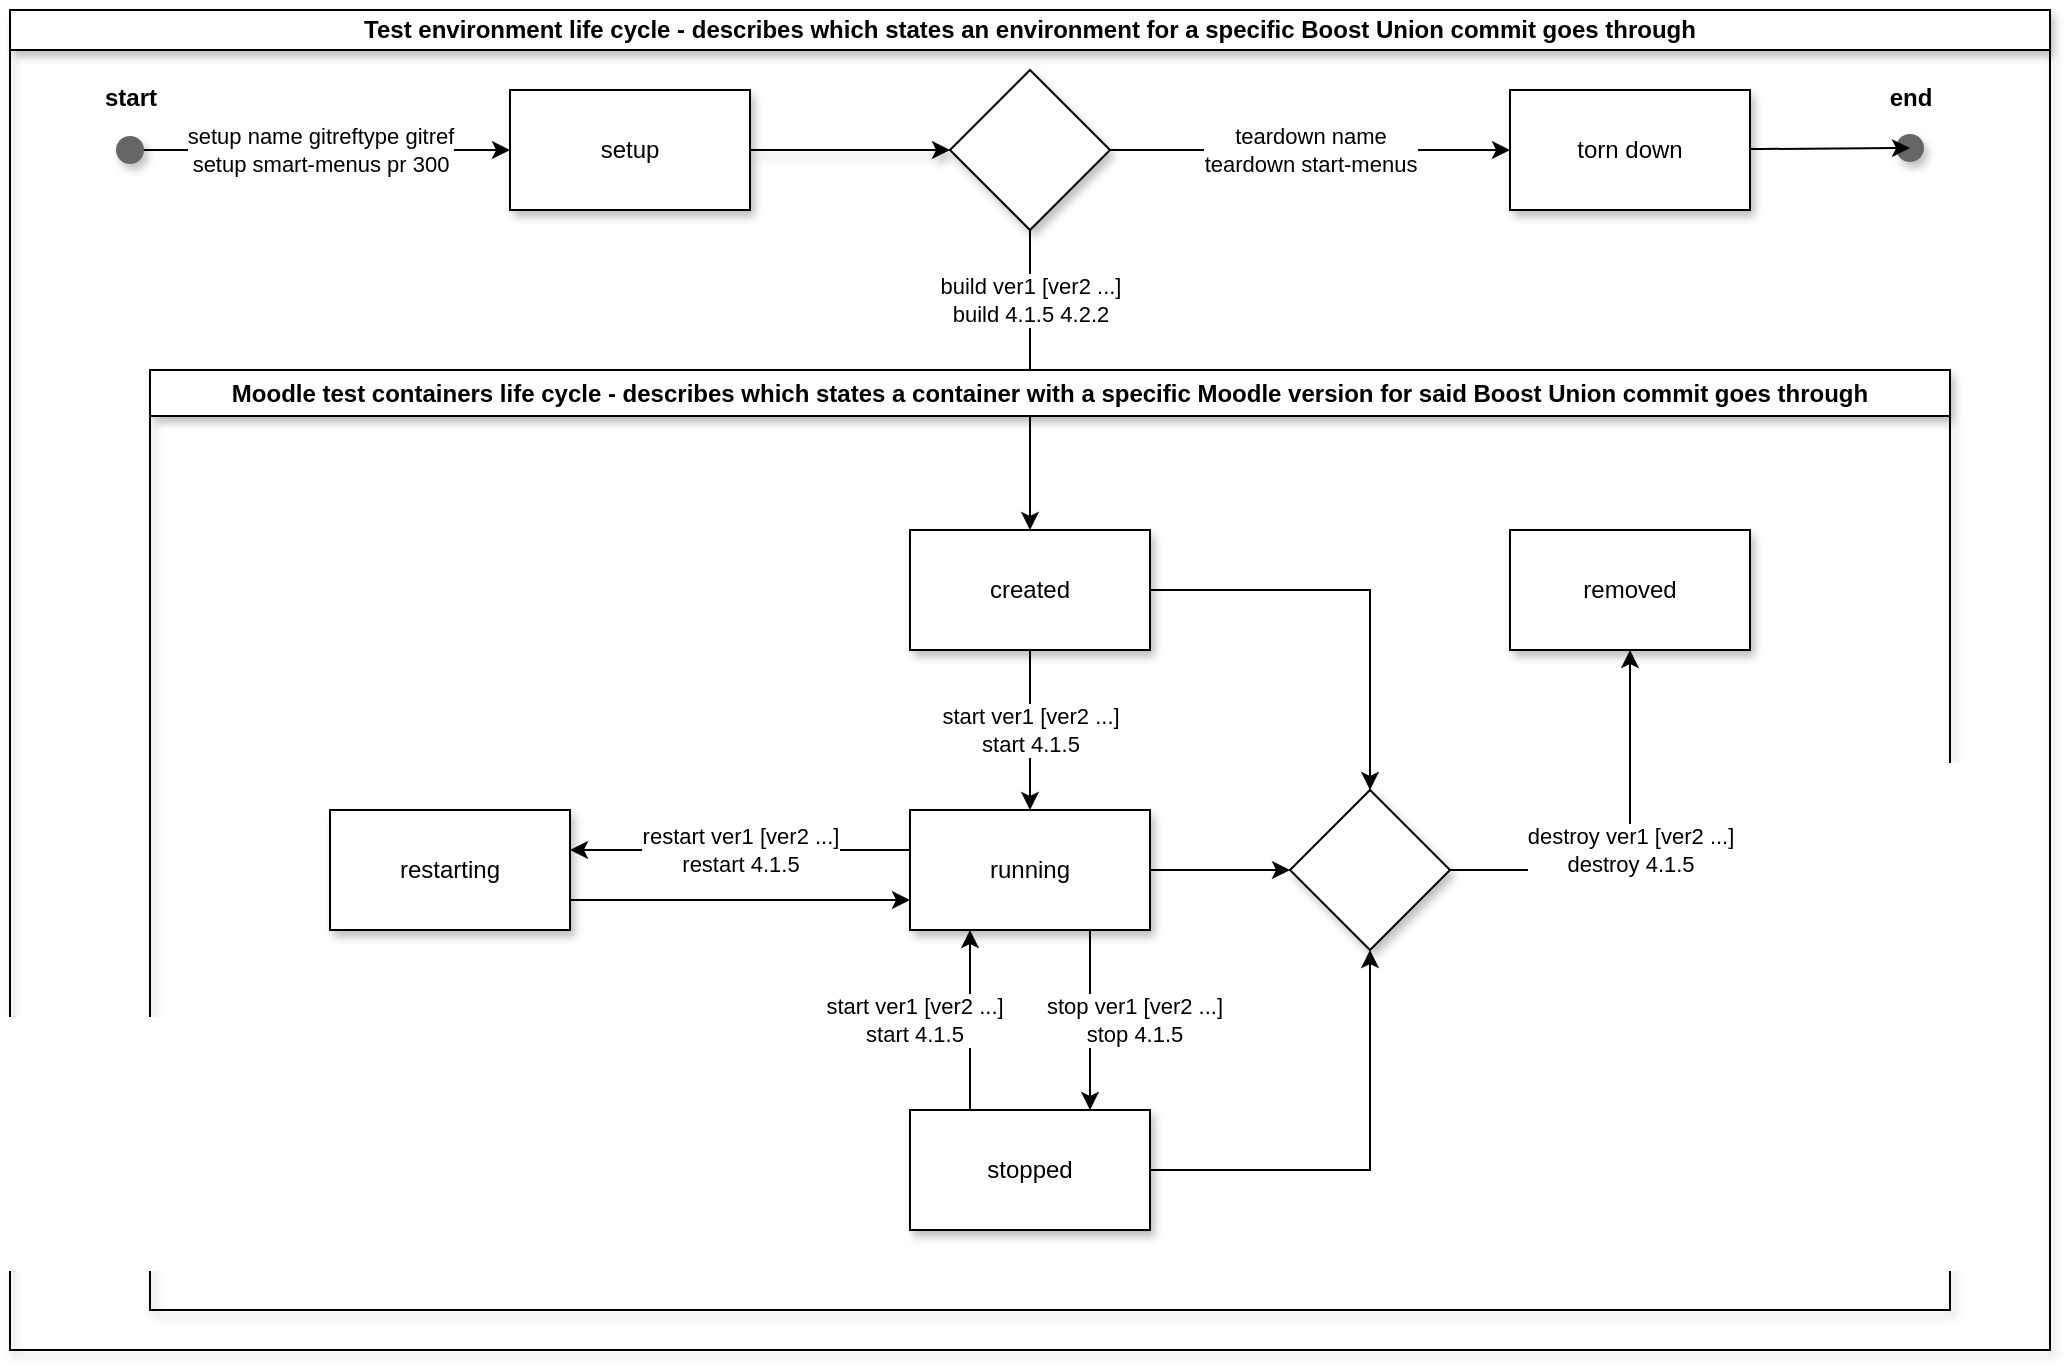 <mxfile version="22.0.4" type="device">
  <diagram id="C5RBs43oDa-KdzZeNtuy" name="Page-1">
    <mxGraphModel dx="1223" dy="795" grid="1" gridSize="10" guides="1" tooltips="1" connect="1" arrows="1" fold="1" page="1" pageScale="1" pageWidth="827" pageHeight="1169" math="0" shadow="0">
      <root>
        <mxCell id="WIyWlLk6GJQsqaUBKTNV-0" />
        <mxCell id="WIyWlLk6GJQsqaUBKTNV-1" parent="WIyWlLk6GJQsqaUBKTNV-0" />
        <mxCell id="P957TopzgWEThrK0zeOo-16" value="&lt;div&gt;Test environment life cycle - describes which states an environment for a specific Boost Union commit goes through&lt;br&gt;&lt;/div&gt;" style="swimlane;whiteSpace=wrap;html=1;startSize=20;shadow=1;swimlaneLine=1;" vertex="1" parent="WIyWlLk6GJQsqaUBKTNV-1">
          <mxGeometry x="20" y="20" width="1020" height="670" as="geometry" />
        </mxCell>
        <mxCell id="P957TopzgWEThrK0zeOo-92" value="" style="shape=waypoint;size=6;pointerEvents=1;points=[];resizable=0;rotatable=0;perimeter=centerPerimeter;snapToPoint=1;rounded=0;strokeWidth=5;perimeterSpacing=0;shadow=1;fillColor=#f5f5f5;fontColor=#333333;strokeColor=#666666;" vertex="1" parent="P957TopzgWEThrK0zeOo-16">
          <mxGeometry x="940" y="59" width="20" height="20" as="geometry" />
        </mxCell>
        <mxCell id="P957TopzgWEThrK0zeOo-18" value="" style="shape=waypoint;sketch=0;size=6;pointerEvents=1;points=[];fillColor=default;resizable=0;rotatable=0;perimeter=centerPerimeter;snapToPoint=1;rounded=0;strokeColor=none;gradientColor=none;" vertex="1" parent="P957TopzgWEThrK0zeOo-16">
          <mxGeometry x="184" y="60" width="20" height="20" as="geometry" />
        </mxCell>
        <mxCell id="P957TopzgWEThrK0zeOo-97" style="edgeStyle=orthogonalEdgeStyle;rounded=0;orthogonalLoop=1;jettySize=auto;html=1;" edge="1" parent="P957TopzgWEThrK0zeOo-16" source="P957TopzgWEThrK0zeOo-22" target="P957TopzgWEThrK0zeOo-2">
          <mxGeometry relative="1" as="geometry" />
        </mxCell>
        <mxCell id="P957TopzgWEThrK0zeOo-98" value="&lt;div&gt;setup name gitreftype gitref&lt;br&gt;setup smart-menus pr 300&lt;/div&gt;" style="edgeLabel;html=1;align=center;verticalAlign=middle;resizable=0;points=[];labelPosition=center;verticalLabelPosition=middle;labelBorderColor=none;" vertex="1" connectable="0" parent="P957TopzgWEThrK0zeOo-97">
          <mxGeometry relative="1" as="geometry">
            <mxPoint as="offset" />
          </mxGeometry>
        </mxCell>
        <mxCell id="P957TopzgWEThrK0zeOo-22" value="" style="shape=waypoint;sketch=0;size=6;pointerEvents=1;points=[];fillColor=#f5f5f5;resizable=0;rotatable=0;perimeter=centerPerimeter;snapToPoint=1;rounded=0;strokeWidth=5;strokeColor=#666666;fillStyle=solid;shadow=1;fontColor=#333333;" vertex="1" parent="P957TopzgWEThrK0zeOo-16">
          <mxGeometry x="50" y="60" width="20" height="20" as="geometry" />
        </mxCell>
        <mxCell id="P957TopzgWEThrK0zeOo-24" value="&lt;font style=&quot;font-size: 12px;&quot;&gt;start&lt;/font&gt;" style="text;strokeColor=none;fillColor=none;html=1;fontSize=24;fontStyle=1;verticalAlign=middle;align=center;" vertex="1" parent="P957TopzgWEThrK0zeOo-16">
          <mxGeometry x="10" y="20" width="100" height="40" as="geometry" />
        </mxCell>
        <mxCell id="P957TopzgWEThrK0zeOo-54" value="" style="edgeStyle=orthogonalEdgeStyle;rounded=0;orthogonalLoop=1;jettySize=auto;html=1;shadow=1;" edge="1" parent="P957TopzgWEThrK0zeOo-16" source="P957TopzgWEThrK0zeOo-2" target="P957TopzgWEThrK0zeOo-53">
          <mxGeometry relative="1" as="geometry" />
        </mxCell>
        <mxCell id="P957TopzgWEThrK0zeOo-2" value="&lt;div&gt;setup&lt;/div&gt;" style="rounded=0;whiteSpace=wrap;html=1;shadow=1;" vertex="1" parent="P957TopzgWEThrK0zeOo-16">
          <mxGeometry x="250" y="40" width="120" height="60" as="geometry" />
        </mxCell>
        <mxCell id="P957TopzgWEThrK0zeOo-57" style="edgeStyle=orthogonalEdgeStyle;rounded=0;orthogonalLoop=1;jettySize=auto;html=1;exitX=0.5;exitY=1;exitDx=0;exitDy=0;entryX=0.5;entryY=0;entryDx=0;entryDy=0;" edge="1" parent="P957TopzgWEThrK0zeOo-16" source="P957TopzgWEThrK0zeOo-53" target="P957TopzgWEThrK0zeOo-28">
          <mxGeometry relative="1" as="geometry">
            <Array as="points">
              <mxPoint x="510" y="230" />
            </Array>
          </mxGeometry>
        </mxCell>
        <mxCell id="P957TopzgWEThrK0zeOo-58" value="build ver1 [ver2 ...]&lt;div&gt;build 4.1.5 4.2.2&lt;/div&gt;" style="edgeLabel;html=1;align=center;verticalAlign=middle;resizable=0;points=[];" vertex="1" connectable="0" parent="P957TopzgWEThrK0zeOo-57">
          <mxGeometry relative="1" as="geometry">
            <mxPoint y="-40" as="offset" />
          </mxGeometry>
        </mxCell>
        <mxCell id="P957TopzgWEThrK0zeOo-53" value="" style="rhombus;whiteSpace=wrap;html=1;rounded=0;shadow=1;" vertex="1" parent="P957TopzgWEThrK0zeOo-16">
          <mxGeometry x="470" y="30" width="80" height="80" as="geometry" />
        </mxCell>
        <mxCell id="P957TopzgWEThrK0zeOo-93" value="" style="edgeStyle=orthogonalEdgeStyle;rounded=0;orthogonalLoop=1;jettySize=auto;html=1;" edge="1" parent="P957TopzgWEThrK0zeOo-16" target="P957TopzgWEThrK0zeOo-92">
          <mxGeometry relative="1" as="geometry">
            <mxPoint x="810" y="69" as="sourcePoint" />
          </mxGeometry>
        </mxCell>
        <mxCell id="P957TopzgWEThrK0zeOo-55" value="torn down" style="whiteSpace=wrap;html=1;rounded=0;glass=0;shadow=1;" vertex="1" parent="P957TopzgWEThrK0zeOo-16">
          <mxGeometry x="750" y="40" width="120" height="60" as="geometry" />
        </mxCell>
        <mxCell id="P957TopzgWEThrK0zeOo-56" value="" style="edgeStyle=orthogonalEdgeStyle;rounded=0;orthogonalLoop=1;jettySize=auto;html=1;" edge="1" parent="P957TopzgWEThrK0zeOo-16" source="P957TopzgWEThrK0zeOo-53" target="P957TopzgWEThrK0zeOo-55">
          <mxGeometry relative="1" as="geometry" />
        </mxCell>
        <mxCell id="P957TopzgWEThrK0zeOo-59" value="teardown name&lt;br&gt;teardown start-menus" style="edgeLabel;html=1;align=center;verticalAlign=middle;resizable=0;points=[];" vertex="1" connectable="0" parent="P957TopzgWEThrK0zeOo-56">
          <mxGeometry relative="1" as="geometry">
            <mxPoint as="offset" />
          </mxGeometry>
        </mxCell>
        <mxCell id="P957TopzgWEThrK0zeOo-15" value="&lt;div&gt;Moodle test containers life cycle - describes which states a container with a specific Moodle version for said Boost Union commit goes through&lt;/div&gt;" style="swimlane;whiteSpace=wrap;html=1;shadow=1;" vertex="1" parent="P957TopzgWEThrK0zeOo-16">
          <mxGeometry x="70" y="180" width="900" height="470" as="geometry">
            <mxRectangle x="140" y="180" width="850" height="30" as="alternateBounds" />
          </mxGeometry>
        </mxCell>
        <mxCell id="P957TopzgWEThrK0zeOo-62" value="" style="edgeStyle=orthogonalEdgeStyle;rounded=0;orthogonalLoop=1;jettySize=auto;html=1;" edge="1" parent="P957TopzgWEThrK0zeOo-15" source="P957TopzgWEThrK0zeOo-28" target="P957TopzgWEThrK0zeOo-68">
          <mxGeometry relative="1" as="geometry">
            <mxPoint x="440" y="210" as="targetPoint" />
          </mxGeometry>
        </mxCell>
        <mxCell id="P957TopzgWEThrK0zeOo-91" value="start ver1 [ver2 ...]&lt;br&gt;&lt;div&gt;start 4.1.5&lt;/div&gt;" style="edgeLabel;html=1;align=center;verticalAlign=middle;resizable=0;points=[];" vertex="1" connectable="0" parent="P957TopzgWEThrK0zeOo-62">
          <mxGeometry relative="1" as="geometry">
            <mxPoint as="offset" />
          </mxGeometry>
        </mxCell>
        <mxCell id="P957TopzgWEThrK0zeOo-83" style="edgeStyle=orthogonalEdgeStyle;rounded=0;orthogonalLoop=1;jettySize=auto;html=1;entryX=0.5;entryY=0;entryDx=0;entryDy=0;" edge="1" parent="P957TopzgWEThrK0zeOo-15" source="P957TopzgWEThrK0zeOo-28" target="P957TopzgWEThrK0zeOo-81">
          <mxGeometry relative="1" as="geometry">
            <mxPoint x="600" y="110" as="targetPoint" />
          </mxGeometry>
        </mxCell>
        <mxCell id="P957TopzgWEThrK0zeOo-28" value="created" style="rounded=0;whiteSpace=wrap;html=1;rotation=0;shadow=1;" vertex="1" parent="P957TopzgWEThrK0zeOo-15">
          <mxGeometry x="380" y="80" width="120" height="60" as="geometry" />
        </mxCell>
        <mxCell id="P957TopzgWEThrK0zeOo-63" value="&lt;div&gt;removed&lt;/div&gt;" style="whiteSpace=wrap;html=1;rounded=0;shadow=1;" vertex="1" parent="P957TopzgWEThrK0zeOo-15">
          <mxGeometry x="680" y="80" width="120" height="60" as="geometry" />
        </mxCell>
        <mxCell id="P957TopzgWEThrK0zeOo-71" value="" style="edgeStyle=orthogonalEdgeStyle;rounded=0;orthogonalLoop=1;jettySize=auto;html=1;" edge="1" parent="P957TopzgWEThrK0zeOo-15" source="P957TopzgWEThrK0zeOo-68" target="P957TopzgWEThrK0zeOo-70">
          <mxGeometry relative="1" as="geometry">
            <Array as="points">
              <mxPoint x="360" y="240" />
              <mxPoint x="360" y="240" />
            </Array>
          </mxGeometry>
        </mxCell>
        <mxCell id="P957TopzgWEThrK0zeOo-73" value="restart ver1 [ver2 ...]&lt;br&gt;restart 4.1.5" style="edgeLabel;html=1;align=center;verticalAlign=middle;resizable=0;points=[];" vertex="1" connectable="0" parent="P957TopzgWEThrK0zeOo-71">
          <mxGeometry relative="1" as="geometry">
            <mxPoint as="offset" />
          </mxGeometry>
        </mxCell>
        <mxCell id="P957TopzgWEThrK0zeOo-78" value="" style="edgeStyle=orthogonalEdgeStyle;rounded=0;orthogonalLoop=1;jettySize=auto;html=1;" edge="1" parent="P957TopzgWEThrK0zeOo-15" source="P957TopzgWEThrK0zeOo-68" target="P957TopzgWEThrK0zeOo-77">
          <mxGeometry relative="1" as="geometry">
            <Array as="points">
              <mxPoint x="470" y="360" />
              <mxPoint x="470" y="360" />
            </Array>
          </mxGeometry>
        </mxCell>
        <mxCell id="P957TopzgWEThrK0zeOo-90" value="&lt;div&gt;stop ver1 [ver2 ...]&lt;/div&gt;stop 4.1.5" style="edgeLabel;html=1;align=center;verticalAlign=middle;resizable=0;points=[];" vertex="1" connectable="0" parent="P957TopzgWEThrK0zeOo-78">
          <mxGeometry relative="1" as="geometry">
            <mxPoint x="22" as="offset" />
          </mxGeometry>
        </mxCell>
        <mxCell id="P957TopzgWEThrK0zeOo-82" value="" style="edgeStyle=orthogonalEdgeStyle;rounded=0;orthogonalLoop=1;jettySize=auto;html=1;" edge="1" parent="P957TopzgWEThrK0zeOo-15" source="P957TopzgWEThrK0zeOo-68" target="P957TopzgWEThrK0zeOo-81">
          <mxGeometry relative="1" as="geometry" />
        </mxCell>
        <mxCell id="P957TopzgWEThrK0zeOo-68" value="&lt;div&gt;running&lt;/div&gt;" style="whiteSpace=wrap;html=1;rounded=0;shadow=1;" vertex="1" parent="P957TopzgWEThrK0zeOo-15">
          <mxGeometry x="380" y="220" width="120" height="60" as="geometry" />
        </mxCell>
        <mxCell id="P957TopzgWEThrK0zeOo-72" style="edgeStyle=orthogonalEdgeStyle;rounded=0;orthogonalLoop=1;jettySize=auto;html=1;exitX=1;exitY=0.75;exitDx=0;exitDy=0;entryX=0;entryY=0.75;entryDx=0;entryDy=0;" edge="1" parent="P957TopzgWEThrK0zeOo-15" source="P957TopzgWEThrK0zeOo-70" target="P957TopzgWEThrK0zeOo-68">
          <mxGeometry relative="1" as="geometry" />
        </mxCell>
        <mxCell id="P957TopzgWEThrK0zeOo-70" value="&lt;div&gt;restarting&lt;/div&gt;" style="whiteSpace=wrap;html=1;rounded=0;shadow=1;" vertex="1" parent="P957TopzgWEThrK0zeOo-15">
          <mxGeometry x="90" y="220" width="120" height="60" as="geometry" />
        </mxCell>
        <mxCell id="P957TopzgWEThrK0zeOo-84" style="edgeStyle=orthogonalEdgeStyle;rounded=0;orthogonalLoop=1;jettySize=auto;html=1;exitX=1;exitY=0.5;exitDx=0;exitDy=0;entryX=0.5;entryY=1;entryDx=0;entryDy=0;" edge="1" parent="P957TopzgWEThrK0zeOo-15" source="P957TopzgWEThrK0zeOo-77" target="P957TopzgWEThrK0zeOo-81">
          <mxGeometry relative="1" as="geometry" />
        </mxCell>
        <mxCell id="P957TopzgWEThrK0zeOo-88" style="edgeStyle=orthogonalEdgeStyle;rounded=0;orthogonalLoop=1;jettySize=auto;html=1;exitX=0.25;exitY=0;exitDx=0;exitDy=0;entryX=0.25;entryY=1;entryDx=0;entryDy=0;" edge="1" parent="P957TopzgWEThrK0zeOo-15" source="P957TopzgWEThrK0zeOo-77" target="P957TopzgWEThrK0zeOo-68">
          <mxGeometry relative="1" as="geometry" />
        </mxCell>
        <mxCell id="P957TopzgWEThrK0zeOo-89" value="start ver1 [ver2 ...]&lt;br&gt;&lt;div&gt;start 4.1.5&lt;/div&gt;" style="edgeLabel;html=1;align=center;verticalAlign=middle;resizable=0;points=[];" vertex="1" connectable="0" parent="P957TopzgWEThrK0zeOo-88">
          <mxGeometry relative="1" as="geometry">
            <mxPoint x="-28" as="offset" />
          </mxGeometry>
        </mxCell>
        <mxCell id="P957TopzgWEThrK0zeOo-77" value="stopped" style="whiteSpace=wrap;html=1;rounded=0;shadow=1;" vertex="1" parent="P957TopzgWEThrK0zeOo-15">
          <mxGeometry x="380" y="370" width="120" height="60" as="geometry" />
        </mxCell>
        <mxCell id="P957TopzgWEThrK0zeOo-85" style="edgeStyle=orthogonalEdgeStyle;rounded=0;orthogonalLoop=1;jettySize=auto;html=1;exitX=1;exitY=0.5;exitDx=0;exitDy=0;" edge="1" parent="P957TopzgWEThrK0zeOo-15" source="P957TopzgWEThrK0zeOo-81" target="P957TopzgWEThrK0zeOo-63">
          <mxGeometry relative="1" as="geometry" />
        </mxCell>
        <mxCell id="P957TopzgWEThrK0zeOo-87" value="destroy ver1 [ver2 ...] &lt;br&gt;destroy 4.1.5" style="edgeLabel;html=1;align=center;verticalAlign=middle;resizable=0;points=[];" vertex="1" connectable="0" parent="P957TopzgWEThrK0zeOo-85">
          <mxGeometry relative="1" as="geometry">
            <mxPoint as="offset" />
          </mxGeometry>
        </mxCell>
        <mxCell id="P957TopzgWEThrK0zeOo-81" value="" style="rhombus;whiteSpace=wrap;html=1;rounded=0;shadow=1;" vertex="1" parent="P957TopzgWEThrK0zeOo-15">
          <mxGeometry x="570" y="210" width="80" height="80" as="geometry" />
        </mxCell>
        <mxCell id="P957TopzgWEThrK0zeOo-94" value="&lt;div&gt;&lt;b&gt;end&lt;/b&gt;&lt;/div&gt;" style="text;html=1;align=center;verticalAlign=middle;resizable=0;points=[];autosize=1;strokeColor=none;fillColor=none;" vertex="1" parent="P957TopzgWEThrK0zeOo-16">
          <mxGeometry x="930" y="29" width="40" height="30" as="geometry" />
        </mxCell>
      </root>
    </mxGraphModel>
  </diagram>
</mxfile>

